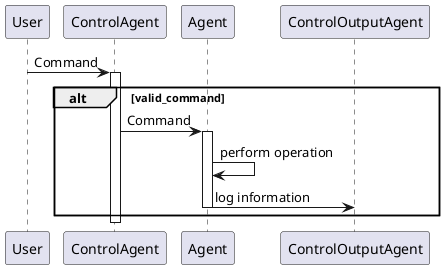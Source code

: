 @startuml

User -> ControlAgent : Command
activate ControlAgent
alt valid_command
	ControlAgent -> Agent : Command 
	activate Agent 
	Agent -> Agent : perform operation
	Agent -> ControlOutputAgent : log information
	deactivate Agent
end
deactivate ControlAgent

@enduml